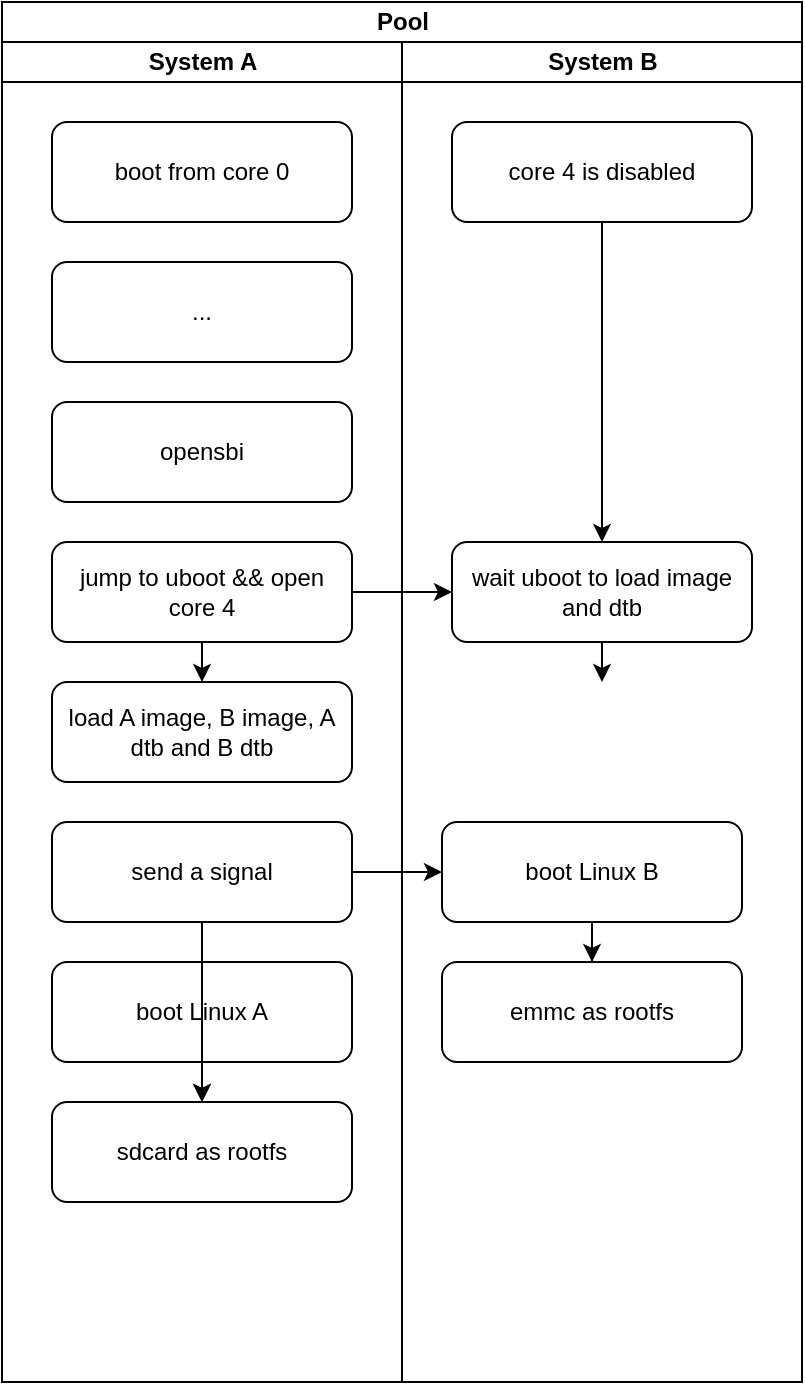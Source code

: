 <mxfile version="28.2.5">
  <diagram name="第 1 页" id="G_O1hJXe9JC9Wwc8ELUD">
    <mxGraphModel dx="767" dy="1101" grid="1" gridSize="10" guides="1" tooltips="1" connect="1" arrows="1" fold="1" page="1" pageScale="1" pageWidth="2339" pageHeight="3300" math="0" shadow="0">
      <root>
        <mxCell id="0" />
        <mxCell id="1" parent="0" />
        <mxCell id="rSIq-TXOGQutWpHFiMge-1" value="Pool" style="swimlane;childLayout=stackLayout;resizeParent=1;resizeParentMax=0;startSize=20;html=1;" vertex="1" parent="1">
          <mxGeometry x="220.0" y="320" width="400" height="690" as="geometry">
            <mxRectangle x="220.0" y="320" width="60" height="30" as="alternateBounds" />
          </mxGeometry>
        </mxCell>
        <mxCell id="rSIq-TXOGQutWpHFiMge-2" value="System A" style="swimlane;startSize=20;html=1;" vertex="1" parent="rSIq-TXOGQutWpHFiMge-1">
          <mxGeometry y="20" width="200" height="670" as="geometry" />
        </mxCell>
        <mxCell id="rSIq-TXOGQutWpHFiMge-5" value="boot from core 0" style="rounded=1;whiteSpace=wrap;html=1;fillColor=none;" vertex="1" parent="rSIq-TXOGQutWpHFiMge-2">
          <mxGeometry x="25" y="40" width="150" height="50" as="geometry" />
        </mxCell>
        <mxCell id="rSIq-TXOGQutWpHFiMge-8" value="..." style="rounded=1;whiteSpace=wrap;html=1;fillColor=none;" vertex="1" parent="rSIq-TXOGQutWpHFiMge-2">
          <mxGeometry x="25.0" y="110" width="150" height="50" as="geometry" />
        </mxCell>
        <mxCell id="rSIq-TXOGQutWpHFiMge-9" value="opensbi" style="rounded=1;whiteSpace=wrap;html=1;fillColor=none;" vertex="1" parent="rSIq-TXOGQutWpHFiMge-2">
          <mxGeometry x="25.0" y="180" width="150" height="50" as="geometry" />
        </mxCell>
        <mxCell id="rSIq-TXOGQutWpHFiMge-17" style="edgeStyle=orthogonalEdgeStyle;rounded=0;orthogonalLoop=1;jettySize=auto;html=1;exitX=0.5;exitY=1;exitDx=0;exitDy=0;entryX=0.5;entryY=0;entryDx=0;entryDy=0;" edge="1" parent="rSIq-TXOGQutWpHFiMge-2" source="rSIq-TXOGQutWpHFiMge-11" target="rSIq-TXOGQutWpHFiMge-13">
          <mxGeometry relative="1" as="geometry" />
        </mxCell>
        <mxCell id="rSIq-TXOGQutWpHFiMge-11" value="jump to uboot &amp;amp;&amp;amp; open core 4" style="rounded=1;whiteSpace=wrap;html=1;fillColor=none;" vertex="1" parent="rSIq-TXOGQutWpHFiMge-2">
          <mxGeometry x="25.0" y="250" width="150" height="50" as="geometry" />
        </mxCell>
        <mxCell id="rSIq-TXOGQutWpHFiMge-13" value="load A image, B image, A dtb and B dtb" style="rounded=1;whiteSpace=wrap;html=1;fillColor=none;" vertex="1" parent="rSIq-TXOGQutWpHFiMge-2">
          <mxGeometry x="25.0" y="320" width="150" height="50" as="geometry" />
        </mxCell>
        <mxCell id="rSIq-TXOGQutWpHFiMge-27" value="" style="edgeStyle=orthogonalEdgeStyle;rounded=0;orthogonalLoop=1;jettySize=auto;html=1;" edge="1" parent="rSIq-TXOGQutWpHFiMge-2" source="rSIq-TXOGQutWpHFiMge-19" target="rSIq-TXOGQutWpHFiMge-24">
          <mxGeometry relative="1" as="geometry" />
        </mxCell>
        <mxCell id="rSIq-TXOGQutWpHFiMge-19" value="send a signal" style="rounded=1;whiteSpace=wrap;html=1;fillColor=none;" vertex="1" parent="rSIq-TXOGQutWpHFiMge-2">
          <mxGeometry x="25.0" y="390" width="150" height="50" as="geometry" />
        </mxCell>
        <mxCell id="rSIq-TXOGQutWpHFiMge-26" value="" style="edgeStyle=orthogonalEdgeStyle;rounded=0;orthogonalLoop=1;jettySize=auto;html=1;" edge="1" parent="rSIq-TXOGQutWpHFiMge-2" source="rSIq-TXOGQutWpHFiMge-23" target="rSIq-TXOGQutWpHFiMge-24">
          <mxGeometry relative="1" as="geometry" />
        </mxCell>
        <mxCell id="rSIq-TXOGQutWpHFiMge-23" value="boot Linux A" style="rounded=1;whiteSpace=wrap;html=1;fillColor=none;" vertex="1" parent="rSIq-TXOGQutWpHFiMge-2">
          <mxGeometry x="25.0" y="460" width="150" height="50" as="geometry" />
        </mxCell>
        <mxCell id="rSIq-TXOGQutWpHFiMge-24" value="sdcard as rootfs" style="rounded=1;whiteSpace=wrap;html=1;fillColor=none;" vertex="1" parent="rSIq-TXOGQutWpHFiMge-2">
          <mxGeometry x="25.0" y="530" width="150" height="50" as="geometry" />
        </mxCell>
        <mxCell id="rSIq-TXOGQutWpHFiMge-3" value="System B" style="swimlane;startSize=20;html=1;" vertex="1" parent="rSIq-TXOGQutWpHFiMge-1">
          <mxGeometry x="200" y="20" width="200" height="670" as="geometry" />
        </mxCell>
        <mxCell id="rSIq-TXOGQutWpHFiMge-18" style="edgeStyle=orthogonalEdgeStyle;rounded=0;orthogonalLoop=1;jettySize=auto;html=1;exitX=0.5;exitY=1;exitDx=0;exitDy=0;entryX=0.5;entryY=0;entryDx=0;entryDy=0;" edge="1" parent="rSIq-TXOGQutWpHFiMge-3" source="rSIq-TXOGQutWpHFiMge-7" target="rSIq-TXOGQutWpHFiMge-12">
          <mxGeometry relative="1" as="geometry" />
        </mxCell>
        <mxCell id="rSIq-TXOGQutWpHFiMge-7" value="core 4 is disabled" style="rounded=1;whiteSpace=wrap;html=1;fillColor=none;" vertex="1" parent="rSIq-TXOGQutWpHFiMge-3">
          <mxGeometry x="25.0" y="40" width="150" height="50" as="geometry" />
        </mxCell>
        <mxCell id="rSIq-TXOGQutWpHFiMge-15" style="edgeStyle=orthogonalEdgeStyle;rounded=0;orthogonalLoop=1;jettySize=auto;html=1;exitX=0.5;exitY=1;exitDx=0;exitDy=0;entryX=0.5;entryY=0;entryDx=0;entryDy=0;" edge="1" parent="rSIq-TXOGQutWpHFiMge-3" source="rSIq-TXOGQutWpHFiMge-12">
          <mxGeometry relative="1" as="geometry">
            <mxPoint x="100.0" y="320.0" as="targetPoint" />
          </mxGeometry>
        </mxCell>
        <mxCell id="rSIq-TXOGQutWpHFiMge-12" value="wait uboot to load image and dtb" style="rounded=1;whiteSpace=wrap;html=1;fillColor=none;" vertex="1" parent="rSIq-TXOGQutWpHFiMge-3">
          <mxGeometry x="25.0" y="250" width="150" height="50" as="geometry" />
        </mxCell>
        <mxCell id="rSIq-TXOGQutWpHFiMge-28" value="" style="edgeStyle=orthogonalEdgeStyle;rounded=0;orthogonalLoop=1;jettySize=auto;html=1;" edge="1" parent="rSIq-TXOGQutWpHFiMge-3" source="rSIq-TXOGQutWpHFiMge-20" target="rSIq-TXOGQutWpHFiMge-25">
          <mxGeometry relative="1" as="geometry" />
        </mxCell>
        <mxCell id="rSIq-TXOGQutWpHFiMge-20" value="boot Linux B" style="rounded=1;whiteSpace=wrap;html=1;fillColor=none;" vertex="1" parent="rSIq-TXOGQutWpHFiMge-3">
          <mxGeometry x="20.0" y="390" width="150" height="50" as="geometry" />
        </mxCell>
        <mxCell id="rSIq-TXOGQutWpHFiMge-25" value="emmc as rootfs" style="rounded=1;whiteSpace=wrap;html=1;fillColor=none;" vertex="1" parent="rSIq-TXOGQutWpHFiMge-3">
          <mxGeometry x="20.0" y="460" width="150" height="50" as="geometry" />
        </mxCell>
        <mxCell id="rSIq-TXOGQutWpHFiMge-16" style="edgeStyle=orthogonalEdgeStyle;rounded=0;orthogonalLoop=1;jettySize=auto;html=1;exitX=1;exitY=0.5;exitDx=0;exitDy=0;entryX=0;entryY=0.5;entryDx=0;entryDy=0;" edge="1" parent="rSIq-TXOGQutWpHFiMge-1" source="rSIq-TXOGQutWpHFiMge-11" target="rSIq-TXOGQutWpHFiMge-12">
          <mxGeometry relative="1" as="geometry" />
        </mxCell>
        <mxCell id="rSIq-TXOGQutWpHFiMge-22" style="edgeStyle=orthogonalEdgeStyle;rounded=0;orthogonalLoop=1;jettySize=auto;html=1;exitX=1;exitY=0.5;exitDx=0;exitDy=0;entryX=0;entryY=0.5;entryDx=0;entryDy=0;" edge="1" parent="rSIq-TXOGQutWpHFiMge-1" source="rSIq-TXOGQutWpHFiMge-19" target="rSIq-TXOGQutWpHFiMge-20">
          <mxGeometry relative="1" as="geometry" />
        </mxCell>
      </root>
    </mxGraphModel>
  </diagram>
</mxfile>
